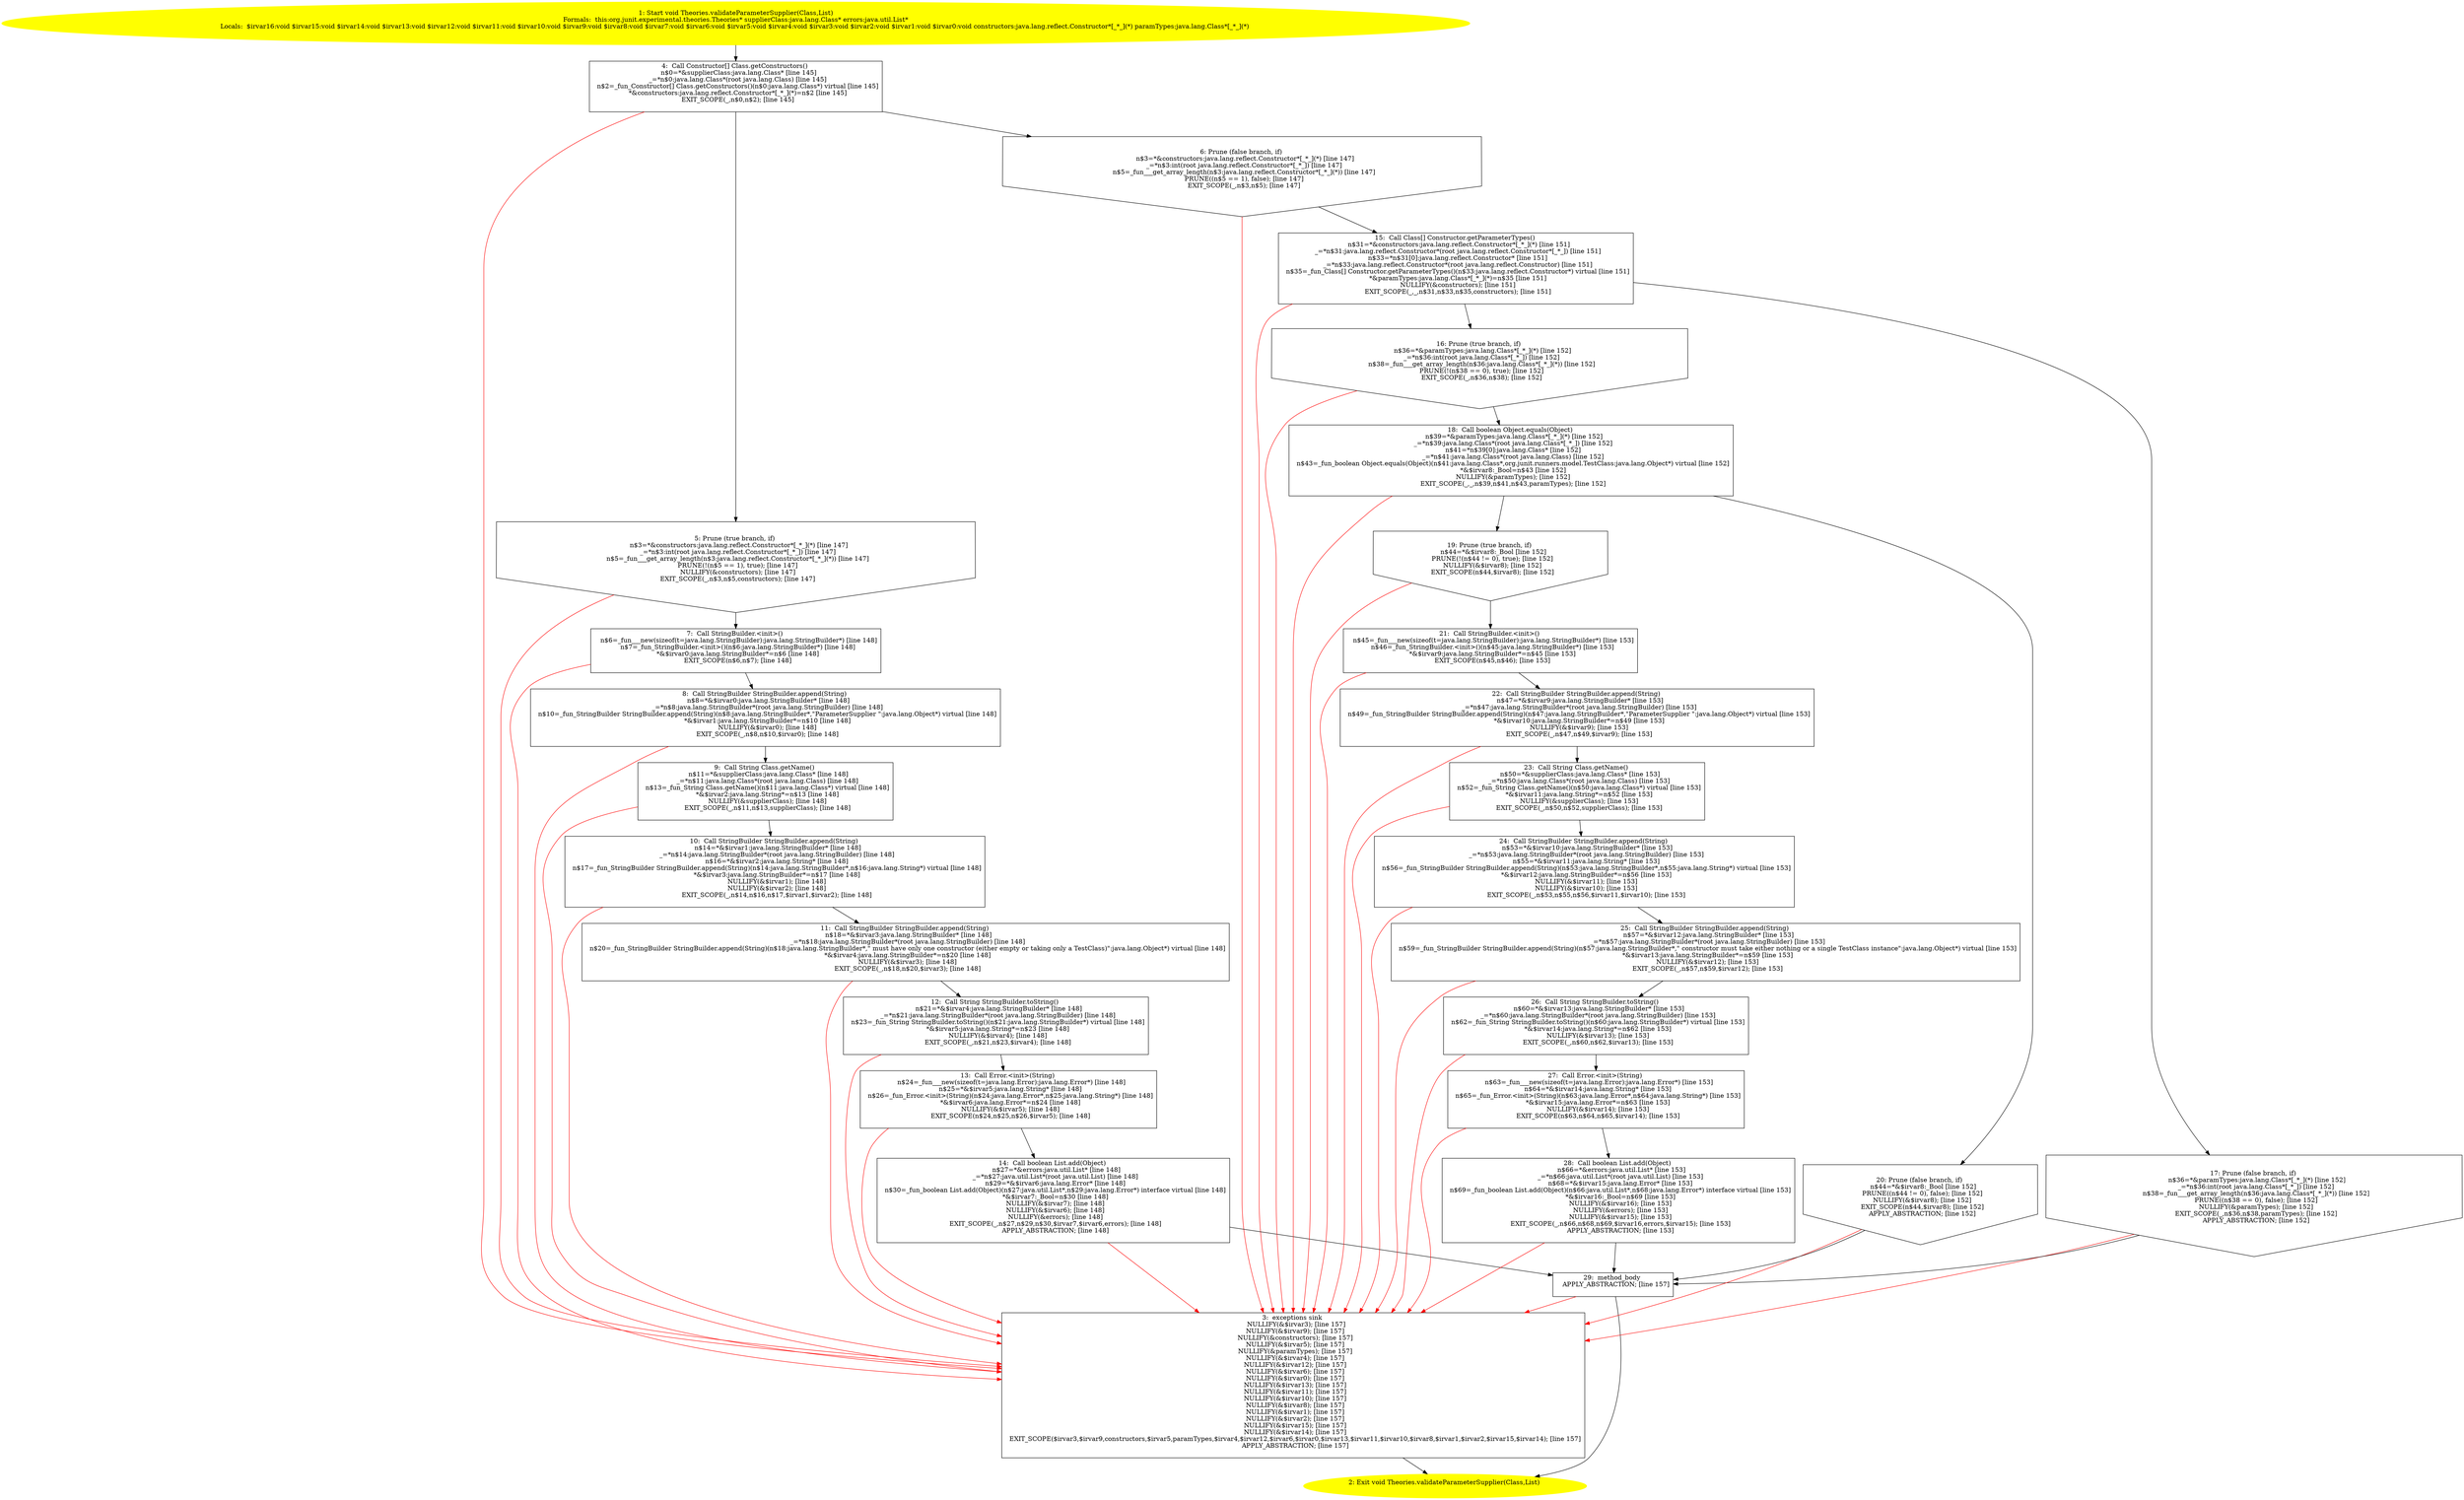 /* @generated */
digraph cfg {
"org.junit.experimental.theories.Theories.validateParameterSupplier(java.lang.Class,java.util.List):v.1a3c0751a1d756717d6305386355b2df_1" [label="1: Start void Theories.validateParameterSupplier(Class,List)\nFormals:  this:org.junit.experimental.theories.Theories* supplierClass:java.lang.Class* errors:java.util.List*\nLocals:  $irvar16:void $irvar15:void $irvar14:void $irvar13:void $irvar12:void $irvar11:void $irvar10:void $irvar9:void $irvar8:void $irvar7:void $irvar6:void $irvar5:void $irvar4:void $irvar3:void $irvar2:void $irvar1:void $irvar0:void constructors:java.lang.reflect.Constructor*[_*_](*) paramTypes:java.lang.Class*[_*_](*) \n  " color=yellow style=filled]
	

	 "org.junit.experimental.theories.Theories.validateParameterSupplier(java.lang.Class,java.util.List):v.1a3c0751a1d756717d6305386355b2df_1" -> "org.junit.experimental.theories.Theories.validateParameterSupplier(java.lang.Class,java.util.List):v.1a3c0751a1d756717d6305386355b2df_4" ;
"org.junit.experimental.theories.Theories.validateParameterSupplier(java.lang.Class,java.util.List):v.1a3c0751a1d756717d6305386355b2df_2" [label="2: Exit void Theories.validateParameterSupplier(Class,List) \n  " color=yellow style=filled]
	

"org.junit.experimental.theories.Theories.validateParameterSupplier(java.lang.Class,java.util.List):v.1a3c0751a1d756717d6305386355b2df_3" [label="3:  exceptions sink \n   NULLIFY(&$irvar3); [line 157]\n  NULLIFY(&$irvar9); [line 157]\n  NULLIFY(&constructors); [line 157]\n  NULLIFY(&$irvar5); [line 157]\n  NULLIFY(&paramTypes); [line 157]\n  NULLIFY(&$irvar4); [line 157]\n  NULLIFY(&$irvar12); [line 157]\n  NULLIFY(&$irvar6); [line 157]\n  NULLIFY(&$irvar0); [line 157]\n  NULLIFY(&$irvar13); [line 157]\n  NULLIFY(&$irvar11); [line 157]\n  NULLIFY(&$irvar10); [line 157]\n  NULLIFY(&$irvar8); [line 157]\n  NULLIFY(&$irvar1); [line 157]\n  NULLIFY(&$irvar2); [line 157]\n  NULLIFY(&$irvar15); [line 157]\n  NULLIFY(&$irvar14); [line 157]\n  EXIT_SCOPE($irvar3,$irvar9,constructors,$irvar5,paramTypes,$irvar4,$irvar12,$irvar6,$irvar0,$irvar13,$irvar11,$irvar10,$irvar8,$irvar1,$irvar2,$irvar15,$irvar14); [line 157]\n  APPLY_ABSTRACTION; [line 157]\n " shape="box"]
	

	 "org.junit.experimental.theories.Theories.validateParameterSupplier(java.lang.Class,java.util.List):v.1a3c0751a1d756717d6305386355b2df_3" -> "org.junit.experimental.theories.Theories.validateParameterSupplier(java.lang.Class,java.util.List):v.1a3c0751a1d756717d6305386355b2df_2" ;
"org.junit.experimental.theories.Theories.validateParameterSupplier(java.lang.Class,java.util.List):v.1a3c0751a1d756717d6305386355b2df_4" [label="4:  Call Constructor[] Class.getConstructors() \n   n$0=*&supplierClass:java.lang.Class* [line 145]\n  _=*n$0:java.lang.Class*(root java.lang.Class) [line 145]\n  n$2=_fun_Constructor[] Class.getConstructors()(n$0:java.lang.Class*) virtual [line 145]\n  *&constructors:java.lang.reflect.Constructor*[_*_](*)=n$2 [line 145]\n  EXIT_SCOPE(_,n$0,n$2); [line 145]\n " shape="box"]
	

	 "org.junit.experimental.theories.Theories.validateParameterSupplier(java.lang.Class,java.util.List):v.1a3c0751a1d756717d6305386355b2df_4" -> "org.junit.experimental.theories.Theories.validateParameterSupplier(java.lang.Class,java.util.List):v.1a3c0751a1d756717d6305386355b2df_5" ;
	 "org.junit.experimental.theories.Theories.validateParameterSupplier(java.lang.Class,java.util.List):v.1a3c0751a1d756717d6305386355b2df_4" -> "org.junit.experimental.theories.Theories.validateParameterSupplier(java.lang.Class,java.util.List):v.1a3c0751a1d756717d6305386355b2df_6" ;
	 "org.junit.experimental.theories.Theories.validateParameterSupplier(java.lang.Class,java.util.List):v.1a3c0751a1d756717d6305386355b2df_4" -> "org.junit.experimental.theories.Theories.validateParameterSupplier(java.lang.Class,java.util.List):v.1a3c0751a1d756717d6305386355b2df_3" [color="red" ];
"org.junit.experimental.theories.Theories.validateParameterSupplier(java.lang.Class,java.util.List):v.1a3c0751a1d756717d6305386355b2df_5" [label="5: Prune (true branch, if) \n   n$3=*&constructors:java.lang.reflect.Constructor*[_*_](*) [line 147]\n  _=*n$3:int(root java.lang.reflect.Constructor*[_*_]) [line 147]\n  n$5=_fun___get_array_length(n$3:java.lang.reflect.Constructor*[_*_](*)) [line 147]\n  PRUNE(!(n$5 == 1), true); [line 147]\n  NULLIFY(&constructors); [line 147]\n  EXIT_SCOPE(_,n$3,n$5,constructors); [line 147]\n " shape="invhouse"]
	

	 "org.junit.experimental.theories.Theories.validateParameterSupplier(java.lang.Class,java.util.List):v.1a3c0751a1d756717d6305386355b2df_5" -> "org.junit.experimental.theories.Theories.validateParameterSupplier(java.lang.Class,java.util.List):v.1a3c0751a1d756717d6305386355b2df_7" ;
	 "org.junit.experimental.theories.Theories.validateParameterSupplier(java.lang.Class,java.util.List):v.1a3c0751a1d756717d6305386355b2df_5" -> "org.junit.experimental.theories.Theories.validateParameterSupplier(java.lang.Class,java.util.List):v.1a3c0751a1d756717d6305386355b2df_3" [color="red" ];
"org.junit.experimental.theories.Theories.validateParameterSupplier(java.lang.Class,java.util.List):v.1a3c0751a1d756717d6305386355b2df_6" [label="6: Prune (false branch, if) \n   n$3=*&constructors:java.lang.reflect.Constructor*[_*_](*) [line 147]\n  _=*n$3:int(root java.lang.reflect.Constructor*[_*_]) [line 147]\n  n$5=_fun___get_array_length(n$3:java.lang.reflect.Constructor*[_*_](*)) [line 147]\n  PRUNE((n$5 == 1), false); [line 147]\n  EXIT_SCOPE(_,n$3,n$5); [line 147]\n " shape="invhouse"]
	

	 "org.junit.experimental.theories.Theories.validateParameterSupplier(java.lang.Class,java.util.List):v.1a3c0751a1d756717d6305386355b2df_6" -> "org.junit.experimental.theories.Theories.validateParameterSupplier(java.lang.Class,java.util.List):v.1a3c0751a1d756717d6305386355b2df_15" ;
	 "org.junit.experimental.theories.Theories.validateParameterSupplier(java.lang.Class,java.util.List):v.1a3c0751a1d756717d6305386355b2df_6" -> "org.junit.experimental.theories.Theories.validateParameterSupplier(java.lang.Class,java.util.List):v.1a3c0751a1d756717d6305386355b2df_3" [color="red" ];
"org.junit.experimental.theories.Theories.validateParameterSupplier(java.lang.Class,java.util.List):v.1a3c0751a1d756717d6305386355b2df_7" [label="7:  Call StringBuilder.<init>() \n   n$6=_fun___new(sizeof(t=java.lang.StringBuilder):java.lang.StringBuilder*) [line 148]\n  n$7=_fun_StringBuilder.<init>()(n$6:java.lang.StringBuilder*) [line 148]\n  *&$irvar0:java.lang.StringBuilder*=n$6 [line 148]\n  EXIT_SCOPE(n$6,n$7); [line 148]\n " shape="box"]
	

	 "org.junit.experimental.theories.Theories.validateParameterSupplier(java.lang.Class,java.util.List):v.1a3c0751a1d756717d6305386355b2df_7" -> "org.junit.experimental.theories.Theories.validateParameterSupplier(java.lang.Class,java.util.List):v.1a3c0751a1d756717d6305386355b2df_8" ;
	 "org.junit.experimental.theories.Theories.validateParameterSupplier(java.lang.Class,java.util.List):v.1a3c0751a1d756717d6305386355b2df_7" -> "org.junit.experimental.theories.Theories.validateParameterSupplier(java.lang.Class,java.util.List):v.1a3c0751a1d756717d6305386355b2df_3" [color="red" ];
"org.junit.experimental.theories.Theories.validateParameterSupplier(java.lang.Class,java.util.List):v.1a3c0751a1d756717d6305386355b2df_8" [label="8:  Call StringBuilder StringBuilder.append(String) \n   n$8=*&$irvar0:java.lang.StringBuilder* [line 148]\n  _=*n$8:java.lang.StringBuilder*(root java.lang.StringBuilder) [line 148]\n  n$10=_fun_StringBuilder StringBuilder.append(String)(n$8:java.lang.StringBuilder*,\"ParameterSupplier \":java.lang.Object*) virtual [line 148]\n  *&$irvar1:java.lang.StringBuilder*=n$10 [line 148]\n  NULLIFY(&$irvar0); [line 148]\n  EXIT_SCOPE(_,n$8,n$10,$irvar0); [line 148]\n " shape="box"]
	

	 "org.junit.experimental.theories.Theories.validateParameterSupplier(java.lang.Class,java.util.List):v.1a3c0751a1d756717d6305386355b2df_8" -> "org.junit.experimental.theories.Theories.validateParameterSupplier(java.lang.Class,java.util.List):v.1a3c0751a1d756717d6305386355b2df_9" ;
	 "org.junit.experimental.theories.Theories.validateParameterSupplier(java.lang.Class,java.util.List):v.1a3c0751a1d756717d6305386355b2df_8" -> "org.junit.experimental.theories.Theories.validateParameterSupplier(java.lang.Class,java.util.List):v.1a3c0751a1d756717d6305386355b2df_3" [color="red" ];
"org.junit.experimental.theories.Theories.validateParameterSupplier(java.lang.Class,java.util.List):v.1a3c0751a1d756717d6305386355b2df_9" [label="9:  Call String Class.getName() \n   n$11=*&supplierClass:java.lang.Class* [line 148]\n  _=*n$11:java.lang.Class*(root java.lang.Class) [line 148]\n  n$13=_fun_String Class.getName()(n$11:java.lang.Class*) virtual [line 148]\n  *&$irvar2:java.lang.String*=n$13 [line 148]\n  NULLIFY(&supplierClass); [line 148]\n  EXIT_SCOPE(_,n$11,n$13,supplierClass); [line 148]\n " shape="box"]
	

	 "org.junit.experimental.theories.Theories.validateParameterSupplier(java.lang.Class,java.util.List):v.1a3c0751a1d756717d6305386355b2df_9" -> "org.junit.experimental.theories.Theories.validateParameterSupplier(java.lang.Class,java.util.List):v.1a3c0751a1d756717d6305386355b2df_10" ;
	 "org.junit.experimental.theories.Theories.validateParameterSupplier(java.lang.Class,java.util.List):v.1a3c0751a1d756717d6305386355b2df_9" -> "org.junit.experimental.theories.Theories.validateParameterSupplier(java.lang.Class,java.util.List):v.1a3c0751a1d756717d6305386355b2df_3" [color="red" ];
"org.junit.experimental.theories.Theories.validateParameterSupplier(java.lang.Class,java.util.List):v.1a3c0751a1d756717d6305386355b2df_10" [label="10:  Call StringBuilder StringBuilder.append(String) \n   n$14=*&$irvar1:java.lang.StringBuilder* [line 148]\n  _=*n$14:java.lang.StringBuilder*(root java.lang.StringBuilder) [line 148]\n  n$16=*&$irvar2:java.lang.String* [line 148]\n  n$17=_fun_StringBuilder StringBuilder.append(String)(n$14:java.lang.StringBuilder*,n$16:java.lang.String*) virtual [line 148]\n  *&$irvar3:java.lang.StringBuilder*=n$17 [line 148]\n  NULLIFY(&$irvar1); [line 148]\n  NULLIFY(&$irvar2); [line 148]\n  EXIT_SCOPE(_,n$14,n$16,n$17,$irvar1,$irvar2); [line 148]\n " shape="box"]
	

	 "org.junit.experimental.theories.Theories.validateParameterSupplier(java.lang.Class,java.util.List):v.1a3c0751a1d756717d6305386355b2df_10" -> "org.junit.experimental.theories.Theories.validateParameterSupplier(java.lang.Class,java.util.List):v.1a3c0751a1d756717d6305386355b2df_11" ;
	 "org.junit.experimental.theories.Theories.validateParameterSupplier(java.lang.Class,java.util.List):v.1a3c0751a1d756717d6305386355b2df_10" -> "org.junit.experimental.theories.Theories.validateParameterSupplier(java.lang.Class,java.util.List):v.1a3c0751a1d756717d6305386355b2df_3" [color="red" ];
"org.junit.experimental.theories.Theories.validateParameterSupplier(java.lang.Class,java.util.List):v.1a3c0751a1d756717d6305386355b2df_11" [label="11:  Call StringBuilder StringBuilder.append(String) \n   n$18=*&$irvar3:java.lang.StringBuilder* [line 148]\n  _=*n$18:java.lang.StringBuilder*(root java.lang.StringBuilder) [line 148]\n  n$20=_fun_StringBuilder StringBuilder.append(String)(n$18:java.lang.StringBuilder*,\" must have only one constructor (either empty or taking only a TestClass)\":java.lang.Object*) virtual [line 148]\n  *&$irvar4:java.lang.StringBuilder*=n$20 [line 148]\n  NULLIFY(&$irvar3); [line 148]\n  EXIT_SCOPE(_,n$18,n$20,$irvar3); [line 148]\n " shape="box"]
	

	 "org.junit.experimental.theories.Theories.validateParameterSupplier(java.lang.Class,java.util.List):v.1a3c0751a1d756717d6305386355b2df_11" -> "org.junit.experimental.theories.Theories.validateParameterSupplier(java.lang.Class,java.util.List):v.1a3c0751a1d756717d6305386355b2df_12" ;
	 "org.junit.experimental.theories.Theories.validateParameterSupplier(java.lang.Class,java.util.List):v.1a3c0751a1d756717d6305386355b2df_11" -> "org.junit.experimental.theories.Theories.validateParameterSupplier(java.lang.Class,java.util.List):v.1a3c0751a1d756717d6305386355b2df_3" [color="red" ];
"org.junit.experimental.theories.Theories.validateParameterSupplier(java.lang.Class,java.util.List):v.1a3c0751a1d756717d6305386355b2df_12" [label="12:  Call String StringBuilder.toString() \n   n$21=*&$irvar4:java.lang.StringBuilder* [line 148]\n  _=*n$21:java.lang.StringBuilder*(root java.lang.StringBuilder) [line 148]\n  n$23=_fun_String StringBuilder.toString()(n$21:java.lang.StringBuilder*) virtual [line 148]\n  *&$irvar5:java.lang.String*=n$23 [line 148]\n  NULLIFY(&$irvar4); [line 148]\n  EXIT_SCOPE(_,n$21,n$23,$irvar4); [line 148]\n " shape="box"]
	

	 "org.junit.experimental.theories.Theories.validateParameterSupplier(java.lang.Class,java.util.List):v.1a3c0751a1d756717d6305386355b2df_12" -> "org.junit.experimental.theories.Theories.validateParameterSupplier(java.lang.Class,java.util.List):v.1a3c0751a1d756717d6305386355b2df_13" ;
	 "org.junit.experimental.theories.Theories.validateParameterSupplier(java.lang.Class,java.util.List):v.1a3c0751a1d756717d6305386355b2df_12" -> "org.junit.experimental.theories.Theories.validateParameterSupplier(java.lang.Class,java.util.List):v.1a3c0751a1d756717d6305386355b2df_3" [color="red" ];
"org.junit.experimental.theories.Theories.validateParameterSupplier(java.lang.Class,java.util.List):v.1a3c0751a1d756717d6305386355b2df_13" [label="13:  Call Error.<init>(String) \n   n$24=_fun___new(sizeof(t=java.lang.Error):java.lang.Error*) [line 148]\n  n$25=*&$irvar5:java.lang.String* [line 148]\n  n$26=_fun_Error.<init>(String)(n$24:java.lang.Error*,n$25:java.lang.String*) [line 148]\n  *&$irvar6:java.lang.Error*=n$24 [line 148]\n  NULLIFY(&$irvar5); [line 148]\n  EXIT_SCOPE(n$24,n$25,n$26,$irvar5); [line 148]\n " shape="box"]
	

	 "org.junit.experimental.theories.Theories.validateParameterSupplier(java.lang.Class,java.util.List):v.1a3c0751a1d756717d6305386355b2df_13" -> "org.junit.experimental.theories.Theories.validateParameterSupplier(java.lang.Class,java.util.List):v.1a3c0751a1d756717d6305386355b2df_14" ;
	 "org.junit.experimental.theories.Theories.validateParameterSupplier(java.lang.Class,java.util.List):v.1a3c0751a1d756717d6305386355b2df_13" -> "org.junit.experimental.theories.Theories.validateParameterSupplier(java.lang.Class,java.util.List):v.1a3c0751a1d756717d6305386355b2df_3" [color="red" ];
"org.junit.experimental.theories.Theories.validateParameterSupplier(java.lang.Class,java.util.List):v.1a3c0751a1d756717d6305386355b2df_14" [label="14:  Call boolean List.add(Object) \n   n$27=*&errors:java.util.List* [line 148]\n  _=*n$27:java.util.List*(root java.util.List) [line 148]\n  n$29=*&$irvar6:java.lang.Error* [line 148]\n  n$30=_fun_boolean List.add(Object)(n$27:java.util.List*,n$29:java.lang.Error*) interface virtual [line 148]\n  *&$irvar7:_Bool=n$30 [line 148]\n  NULLIFY(&$irvar7); [line 148]\n  NULLIFY(&$irvar6); [line 148]\n  NULLIFY(&errors); [line 148]\n  EXIT_SCOPE(_,n$27,n$29,n$30,$irvar7,$irvar6,errors); [line 148]\n  APPLY_ABSTRACTION; [line 148]\n " shape="box"]
	

	 "org.junit.experimental.theories.Theories.validateParameterSupplier(java.lang.Class,java.util.List):v.1a3c0751a1d756717d6305386355b2df_14" -> "org.junit.experimental.theories.Theories.validateParameterSupplier(java.lang.Class,java.util.List):v.1a3c0751a1d756717d6305386355b2df_29" ;
	 "org.junit.experimental.theories.Theories.validateParameterSupplier(java.lang.Class,java.util.List):v.1a3c0751a1d756717d6305386355b2df_14" -> "org.junit.experimental.theories.Theories.validateParameterSupplier(java.lang.Class,java.util.List):v.1a3c0751a1d756717d6305386355b2df_3" [color="red" ];
"org.junit.experimental.theories.Theories.validateParameterSupplier(java.lang.Class,java.util.List):v.1a3c0751a1d756717d6305386355b2df_15" [label="15:  Call Class[] Constructor.getParameterTypes() \n   n$31=*&constructors:java.lang.reflect.Constructor*[_*_](*) [line 151]\n  _=*n$31:java.lang.reflect.Constructor*(root java.lang.reflect.Constructor*[_*_]) [line 151]\n  n$33=*n$31[0]:java.lang.reflect.Constructor* [line 151]\n  _=*n$33:java.lang.reflect.Constructor*(root java.lang.reflect.Constructor) [line 151]\n  n$35=_fun_Class[] Constructor.getParameterTypes()(n$33:java.lang.reflect.Constructor*) virtual [line 151]\n  *&paramTypes:java.lang.Class*[_*_](*)=n$35 [line 151]\n  NULLIFY(&constructors); [line 151]\n  EXIT_SCOPE(_,_,n$31,n$33,n$35,constructors); [line 151]\n " shape="box"]
	

	 "org.junit.experimental.theories.Theories.validateParameterSupplier(java.lang.Class,java.util.List):v.1a3c0751a1d756717d6305386355b2df_15" -> "org.junit.experimental.theories.Theories.validateParameterSupplier(java.lang.Class,java.util.List):v.1a3c0751a1d756717d6305386355b2df_16" ;
	 "org.junit.experimental.theories.Theories.validateParameterSupplier(java.lang.Class,java.util.List):v.1a3c0751a1d756717d6305386355b2df_15" -> "org.junit.experimental.theories.Theories.validateParameterSupplier(java.lang.Class,java.util.List):v.1a3c0751a1d756717d6305386355b2df_17" ;
	 "org.junit.experimental.theories.Theories.validateParameterSupplier(java.lang.Class,java.util.List):v.1a3c0751a1d756717d6305386355b2df_15" -> "org.junit.experimental.theories.Theories.validateParameterSupplier(java.lang.Class,java.util.List):v.1a3c0751a1d756717d6305386355b2df_3" [color="red" ];
"org.junit.experimental.theories.Theories.validateParameterSupplier(java.lang.Class,java.util.List):v.1a3c0751a1d756717d6305386355b2df_16" [label="16: Prune (true branch, if) \n   n$36=*&paramTypes:java.lang.Class*[_*_](*) [line 152]\n  _=*n$36:int(root java.lang.Class*[_*_]) [line 152]\n  n$38=_fun___get_array_length(n$36:java.lang.Class*[_*_](*)) [line 152]\n  PRUNE(!(n$38 == 0), true); [line 152]\n  EXIT_SCOPE(_,n$36,n$38); [line 152]\n " shape="invhouse"]
	

	 "org.junit.experimental.theories.Theories.validateParameterSupplier(java.lang.Class,java.util.List):v.1a3c0751a1d756717d6305386355b2df_16" -> "org.junit.experimental.theories.Theories.validateParameterSupplier(java.lang.Class,java.util.List):v.1a3c0751a1d756717d6305386355b2df_18" ;
	 "org.junit.experimental.theories.Theories.validateParameterSupplier(java.lang.Class,java.util.List):v.1a3c0751a1d756717d6305386355b2df_16" -> "org.junit.experimental.theories.Theories.validateParameterSupplier(java.lang.Class,java.util.List):v.1a3c0751a1d756717d6305386355b2df_3" [color="red" ];
"org.junit.experimental.theories.Theories.validateParameterSupplier(java.lang.Class,java.util.List):v.1a3c0751a1d756717d6305386355b2df_17" [label="17: Prune (false branch, if) \n   n$36=*&paramTypes:java.lang.Class*[_*_](*) [line 152]\n  _=*n$36:int(root java.lang.Class*[_*_]) [line 152]\n  n$38=_fun___get_array_length(n$36:java.lang.Class*[_*_](*)) [line 152]\n  PRUNE((n$38 == 0), false); [line 152]\n  NULLIFY(&paramTypes); [line 152]\n  EXIT_SCOPE(_,n$36,n$38,paramTypes); [line 152]\n  APPLY_ABSTRACTION; [line 152]\n " shape="invhouse"]
	

	 "org.junit.experimental.theories.Theories.validateParameterSupplier(java.lang.Class,java.util.List):v.1a3c0751a1d756717d6305386355b2df_17" -> "org.junit.experimental.theories.Theories.validateParameterSupplier(java.lang.Class,java.util.List):v.1a3c0751a1d756717d6305386355b2df_29" ;
	 "org.junit.experimental.theories.Theories.validateParameterSupplier(java.lang.Class,java.util.List):v.1a3c0751a1d756717d6305386355b2df_17" -> "org.junit.experimental.theories.Theories.validateParameterSupplier(java.lang.Class,java.util.List):v.1a3c0751a1d756717d6305386355b2df_3" [color="red" ];
"org.junit.experimental.theories.Theories.validateParameterSupplier(java.lang.Class,java.util.List):v.1a3c0751a1d756717d6305386355b2df_18" [label="18:  Call boolean Object.equals(Object) \n   n$39=*&paramTypes:java.lang.Class*[_*_](*) [line 152]\n  _=*n$39:java.lang.Class*(root java.lang.Class*[_*_]) [line 152]\n  n$41=*n$39[0]:java.lang.Class* [line 152]\n  _=*n$41:java.lang.Class*(root java.lang.Class) [line 152]\n  n$43=_fun_boolean Object.equals(Object)(n$41:java.lang.Class*,org.junit.runners.model.TestClass:java.lang.Object*) virtual [line 152]\n  *&$irvar8:_Bool=n$43 [line 152]\n  NULLIFY(&paramTypes); [line 152]\n  EXIT_SCOPE(_,_,n$39,n$41,n$43,paramTypes); [line 152]\n " shape="box"]
	

	 "org.junit.experimental.theories.Theories.validateParameterSupplier(java.lang.Class,java.util.List):v.1a3c0751a1d756717d6305386355b2df_18" -> "org.junit.experimental.theories.Theories.validateParameterSupplier(java.lang.Class,java.util.List):v.1a3c0751a1d756717d6305386355b2df_19" ;
	 "org.junit.experimental.theories.Theories.validateParameterSupplier(java.lang.Class,java.util.List):v.1a3c0751a1d756717d6305386355b2df_18" -> "org.junit.experimental.theories.Theories.validateParameterSupplier(java.lang.Class,java.util.List):v.1a3c0751a1d756717d6305386355b2df_20" ;
	 "org.junit.experimental.theories.Theories.validateParameterSupplier(java.lang.Class,java.util.List):v.1a3c0751a1d756717d6305386355b2df_18" -> "org.junit.experimental.theories.Theories.validateParameterSupplier(java.lang.Class,java.util.List):v.1a3c0751a1d756717d6305386355b2df_3" [color="red" ];
"org.junit.experimental.theories.Theories.validateParameterSupplier(java.lang.Class,java.util.List):v.1a3c0751a1d756717d6305386355b2df_19" [label="19: Prune (true branch, if) \n   n$44=*&$irvar8:_Bool [line 152]\n  PRUNE(!(n$44 != 0), true); [line 152]\n  NULLIFY(&$irvar8); [line 152]\n  EXIT_SCOPE(n$44,$irvar8); [line 152]\n " shape="invhouse"]
	

	 "org.junit.experimental.theories.Theories.validateParameterSupplier(java.lang.Class,java.util.List):v.1a3c0751a1d756717d6305386355b2df_19" -> "org.junit.experimental.theories.Theories.validateParameterSupplier(java.lang.Class,java.util.List):v.1a3c0751a1d756717d6305386355b2df_21" ;
	 "org.junit.experimental.theories.Theories.validateParameterSupplier(java.lang.Class,java.util.List):v.1a3c0751a1d756717d6305386355b2df_19" -> "org.junit.experimental.theories.Theories.validateParameterSupplier(java.lang.Class,java.util.List):v.1a3c0751a1d756717d6305386355b2df_3" [color="red" ];
"org.junit.experimental.theories.Theories.validateParameterSupplier(java.lang.Class,java.util.List):v.1a3c0751a1d756717d6305386355b2df_20" [label="20: Prune (false branch, if) \n   n$44=*&$irvar8:_Bool [line 152]\n  PRUNE((n$44 != 0), false); [line 152]\n  NULLIFY(&$irvar8); [line 152]\n  EXIT_SCOPE(n$44,$irvar8); [line 152]\n  APPLY_ABSTRACTION; [line 152]\n " shape="invhouse"]
	

	 "org.junit.experimental.theories.Theories.validateParameterSupplier(java.lang.Class,java.util.List):v.1a3c0751a1d756717d6305386355b2df_20" -> "org.junit.experimental.theories.Theories.validateParameterSupplier(java.lang.Class,java.util.List):v.1a3c0751a1d756717d6305386355b2df_29" ;
	 "org.junit.experimental.theories.Theories.validateParameterSupplier(java.lang.Class,java.util.List):v.1a3c0751a1d756717d6305386355b2df_20" -> "org.junit.experimental.theories.Theories.validateParameterSupplier(java.lang.Class,java.util.List):v.1a3c0751a1d756717d6305386355b2df_3" [color="red" ];
"org.junit.experimental.theories.Theories.validateParameterSupplier(java.lang.Class,java.util.List):v.1a3c0751a1d756717d6305386355b2df_21" [label="21:  Call StringBuilder.<init>() \n   n$45=_fun___new(sizeof(t=java.lang.StringBuilder):java.lang.StringBuilder*) [line 153]\n  n$46=_fun_StringBuilder.<init>()(n$45:java.lang.StringBuilder*) [line 153]\n  *&$irvar9:java.lang.StringBuilder*=n$45 [line 153]\n  EXIT_SCOPE(n$45,n$46); [line 153]\n " shape="box"]
	

	 "org.junit.experimental.theories.Theories.validateParameterSupplier(java.lang.Class,java.util.List):v.1a3c0751a1d756717d6305386355b2df_21" -> "org.junit.experimental.theories.Theories.validateParameterSupplier(java.lang.Class,java.util.List):v.1a3c0751a1d756717d6305386355b2df_22" ;
	 "org.junit.experimental.theories.Theories.validateParameterSupplier(java.lang.Class,java.util.List):v.1a3c0751a1d756717d6305386355b2df_21" -> "org.junit.experimental.theories.Theories.validateParameterSupplier(java.lang.Class,java.util.List):v.1a3c0751a1d756717d6305386355b2df_3" [color="red" ];
"org.junit.experimental.theories.Theories.validateParameterSupplier(java.lang.Class,java.util.List):v.1a3c0751a1d756717d6305386355b2df_22" [label="22:  Call StringBuilder StringBuilder.append(String) \n   n$47=*&$irvar9:java.lang.StringBuilder* [line 153]\n  _=*n$47:java.lang.StringBuilder*(root java.lang.StringBuilder) [line 153]\n  n$49=_fun_StringBuilder StringBuilder.append(String)(n$47:java.lang.StringBuilder*,\"ParameterSupplier \":java.lang.Object*) virtual [line 153]\n  *&$irvar10:java.lang.StringBuilder*=n$49 [line 153]\n  NULLIFY(&$irvar9); [line 153]\n  EXIT_SCOPE(_,n$47,n$49,$irvar9); [line 153]\n " shape="box"]
	

	 "org.junit.experimental.theories.Theories.validateParameterSupplier(java.lang.Class,java.util.List):v.1a3c0751a1d756717d6305386355b2df_22" -> "org.junit.experimental.theories.Theories.validateParameterSupplier(java.lang.Class,java.util.List):v.1a3c0751a1d756717d6305386355b2df_23" ;
	 "org.junit.experimental.theories.Theories.validateParameterSupplier(java.lang.Class,java.util.List):v.1a3c0751a1d756717d6305386355b2df_22" -> "org.junit.experimental.theories.Theories.validateParameterSupplier(java.lang.Class,java.util.List):v.1a3c0751a1d756717d6305386355b2df_3" [color="red" ];
"org.junit.experimental.theories.Theories.validateParameterSupplier(java.lang.Class,java.util.List):v.1a3c0751a1d756717d6305386355b2df_23" [label="23:  Call String Class.getName() \n   n$50=*&supplierClass:java.lang.Class* [line 153]\n  _=*n$50:java.lang.Class*(root java.lang.Class) [line 153]\n  n$52=_fun_String Class.getName()(n$50:java.lang.Class*) virtual [line 153]\n  *&$irvar11:java.lang.String*=n$52 [line 153]\n  NULLIFY(&supplierClass); [line 153]\n  EXIT_SCOPE(_,n$50,n$52,supplierClass); [line 153]\n " shape="box"]
	

	 "org.junit.experimental.theories.Theories.validateParameterSupplier(java.lang.Class,java.util.List):v.1a3c0751a1d756717d6305386355b2df_23" -> "org.junit.experimental.theories.Theories.validateParameterSupplier(java.lang.Class,java.util.List):v.1a3c0751a1d756717d6305386355b2df_24" ;
	 "org.junit.experimental.theories.Theories.validateParameterSupplier(java.lang.Class,java.util.List):v.1a3c0751a1d756717d6305386355b2df_23" -> "org.junit.experimental.theories.Theories.validateParameterSupplier(java.lang.Class,java.util.List):v.1a3c0751a1d756717d6305386355b2df_3" [color="red" ];
"org.junit.experimental.theories.Theories.validateParameterSupplier(java.lang.Class,java.util.List):v.1a3c0751a1d756717d6305386355b2df_24" [label="24:  Call StringBuilder StringBuilder.append(String) \n   n$53=*&$irvar10:java.lang.StringBuilder* [line 153]\n  _=*n$53:java.lang.StringBuilder*(root java.lang.StringBuilder) [line 153]\n  n$55=*&$irvar11:java.lang.String* [line 153]\n  n$56=_fun_StringBuilder StringBuilder.append(String)(n$53:java.lang.StringBuilder*,n$55:java.lang.String*) virtual [line 153]\n  *&$irvar12:java.lang.StringBuilder*=n$56 [line 153]\n  NULLIFY(&$irvar11); [line 153]\n  NULLIFY(&$irvar10); [line 153]\n  EXIT_SCOPE(_,n$53,n$55,n$56,$irvar11,$irvar10); [line 153]\n " shape="box"]
	

	 "org.junit.experimental.theories.Theories.validateParameterSupplier(java.lang.Class,java.util.List):v.1a3c0751a1d756717d6305386355b2df_24" -> "org.junit.experimental.theories.Theories.validateParameterSupplier(java.lang.Class,java.util.List):v.1a3c0751a1d756717d6305386355b2df_25" ;
	 "org.junit.experimental.theories.Theories.validateParameterSupplier(java.lang.Class,java.util.List):v.1a3c0751a1d756717d6305386355b2df_24" -> "org.junit.experimental.theories.Theories.validateParameterSupplier(java.lang.Class,java.util.List):v.1a3c0751a1d756717d6305386355b2df_3" [color="red" ];
"org.junit.experimental.theories.Theories.validateParameterSupplier(java.lang.Class,java.util.List):v.1a3c0751a1d756717d6305386355b2df_25" [label="25:  Call StringBuilder StringBuilder.append(String) \n   n$57=*&$irvar12:java.lang.StringBuilder* [line 153]\n  _=*n$57:java.lang.StringBuilder*(root java.lang.StringBuilder) [line 153]\n  n$59=_fun_StringBuilder StringBuilder.append(String)(n$57:java.lang.StringBuilder*,\" constructor must take either nothing or a single TestClass instance\":java.lang.Object*) virtual [line 153]\n  *&$irvar13:java.lang.StringBuilder*=n$59 [line 153]\n  NULLIFY(&$irvar12); [line 153]\n  EXIT_SCOPE(_,n$57,n$59,$irvar12); [line 153]\n " shape="box"]
	

	 "org.junit.experimental.theories.Theories.validateParameterSupplier(java.lang.Class,java.util.List):v.1a3c0751a1d756717d6305386355b2df_25" -> "org.junit.experimental.theories.Theories.validateParameterSupplier(java.lang.Class,java.util.List):v.1a3c0751a1d756717d6305386355b2df_26" ;
	 "org.junit.experimental.theories.Theories.validateParameterSupplier(java.lang.Class,java.util.List):v.1a3c0751a1d756717d6305386355b2df_25" -> "org.junit.experimental.theories.Theories.validateParameterSupplier(java.lang.Class,java.util.List):v.1a3c0751a1d756717d6305386355b2df_3" [color="red" ];
"org.junit.experimental.theories.Theories.validateParameterSupplier(java.lang.Class,java.util.List):v.1a3c0751a1d756717d6305386355b2df_26" [label="26:  Call String StringBuilder.toString() \n   n$60=*&$irvar13:java.lang.StringBuilder* [line 153]\n  _=*n$60:java.lang.StringBuilder*(root java.lang.StringBuilder) [line 153]\n  n$62=_fun_String StringBuilder.toString()(n$60:java.lang.StringBuilder*) virtual [line 153]\n  *&$irvar14:java.lang.String*=n$62 [line 153]\n  NULLIFY(&$irvar13); [line 153]\n  EXIT_SCOPE(_,n$60,n$62,$irvar13); [line 153]\n " shape="box"]
	

	 "org.junit.experimental.theories.Theories.validateParameterSupplier(java.lang.Class,java.util.List):v.1a3c0751a1d756717d6305386355b2df_26" -> "org.junit.experimental.theories.Theories.validateParameterSupplier(java.lang.Class,java.util.List):v.1a3c0751a1d756717d6305386355b2df_27" ;
	 "org.junit.experimental.theories.Theories.validateParameterSupplier(java.lang.Class,java.util.List):v.1a3c0751a1d756717d6305386355b2df_26" -> "org.junit.experimental.theories.Theories.validateParameterSupplier(java.lang.Class,java.util.List):v.1a3c0751a1d756717d6305386355b2df_3" [color="red" ];
"org.junit.experimental.theories.Theories.validateParameterSupplier(java.lang.Class,java.util.List):v.1a3c0751a1d756717d6305386355b2df_27" [label="27:  Call Error.<init>(String) \n   n$63=_fun___new(sizeof(t=java.lang.Error):java.lang.Error*) [line 153]\n  n$64=*&$irvar14:java.lang.String* [line 153]\n  n$65=_fun_Error.<init>(String)(n$63:java.lang.Error*,n$64:java.lang.String*) [line 153]\n  *&$irvar15:java.lang.Error*=n$63 [line 153]\n  NULLIFY(&$irvar14); [line 153]\n  EXIT_SCOPE(n$63,n$64,n$65,$irvar14); [line 153]\n " shape="box"]
	

	 "org.junit.experimental.theories.Theories.validateParameterSupplier(java.lang.Class,java.util.List):v.1a3c0751a1d756717d6305386355b2df_27" -> "org.junit.experimental.theories.Theories.validateParameterSupplier(java.lang.Class,java.util.List):v.1a3c0751a1d756717d6305386355b2df_28" ;
	 "org.junit.experimental.theories.Theories.validateParameterSupplier(java.lang.Class,java.util.List):v.1a3c0751a1d756717d6305386355b2df_27" -> "org.junit.experimental.theories.Theories.validateParameterSupplier(java.lang.Class,java.util.List):v.1a3c0751a1d756717d6305386355b2df_3" [color="red" ];
"org.junit.experimental.theories.Theories.validateParameterSupplier(java.lang.Class,java.util.List):v.1a3c0751a1d756717d6305386355b2df_28" [label="28:  Call boolean List.add(Object) \n   n$66=*&errors:java.util.List* [line 153]\n  _=*n$66:java.util.List*(root java.util.List) [line 153]\n  n$68=*&$irvar15:java.lang.Error* [line 153]\n  n$69=_fun_boolean List.add(Object)(n$66:java.util.List*,n$68:java.lang.Error*) interface virtual [line 153]\n  *&$irvar16:_Bool=n$69 [line 153]\n  NULLIFY(&$irvar16); [line 153]\n  NULLIFY(&errors); [line 153]\n  NULLIFY(&$irvar15); [line 153]\n  EXIT_SCOPE(_,n$66,n$68,n$69,$irvar16,errors,$irvar15); [line 153]\n  APPLY_ABSTRACTION; [line 153]\n " shape="box"]
	

	 "org.junit.experimental.theories.Theories.validateParameterSupplier(java.lang.Class,java.util.List):v.1a3c0751a1d756717d6305386355b2df_28" -> "org.junit.experimental.theories.Theories.validateParameterSupplier(java.lang.Class,java.util.List):v.1a3c0751a1d756717d6305386355b2df_29" ;
	 "org.junit.experimental.theories.Theories.validateParameterSupplier(java.lang.Class,java.util.List):v.1a3c0751a1d756717d6305386355b2df_28" -> "org.junit.experimental.theories.Theories.validateParameterSupplier(java.lang.Class,java.util.List):v.1a3c0751a1d756717d6305386355b2df_3" [color="red" ];
"org.junit.experimental.theories.Theories.validateParameterSupplier(java.lang.Class,java.util.List):v.1a3c0751a1d756717d6305386355b2df_29" [label="29:  method_body \n   APPLY_ABSTRACTION; [line 157]\n " shape="box"]
	

	 "org.junit.experimental.theories.Theories.validateParameterSupplier(java.lang.Class,java.util.List):v.1a3c0751a1d756717d6305386355b2df_29" -> "org.junit.experimental.theories.Theories.validateParameterSupplier(java.lang.Class,java.util.List):v.1a3c0751a1d756717d6305386355b2df_2" ;
	 "org.junit.experimental.theories.Theories.validateParameterSupplier(java.lang.Class,java.util.List):v.1a3c0751a1d756717d6305386355b2df_29" -> "org.junit.experimental.theories.Theories.validateParameterSupplier(java.lang.Class,java.util.List):v.1a3c0751a1d756717d6305386355b2df_3" [color="red" ];
}
